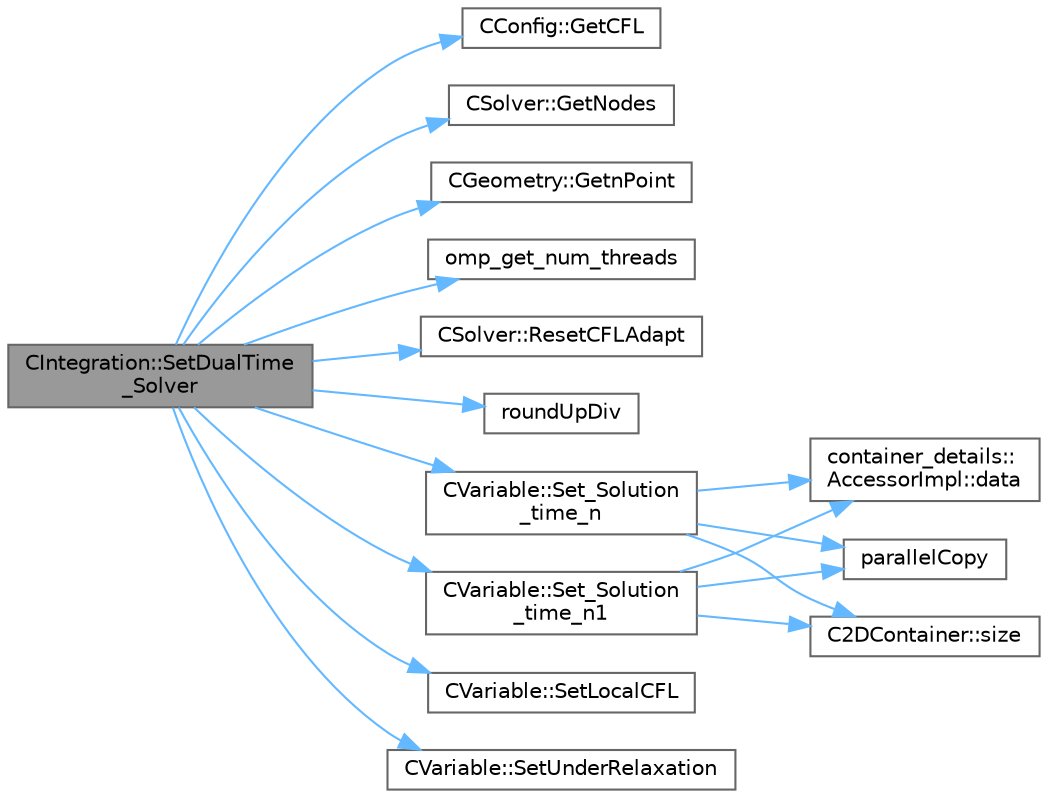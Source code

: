 digraph "CIntegration::SetDualTime_Solver"
{
 // LATEX_PDF_SIZE
  bgcolor="transparent";
  edge [fontname=Helvetica,fontsize=10,labelfontname=Helvetica,labelfontsize=10];
  node [fontname=Helvetica,fontsize=10,shape=box,height=0.2,width=0.4];
  rankdir="LR";
  Node1 [id="Node000001",label="CIntegration::SetDualTime\l_Solver",height=0.2,width=0.4,color="gray40", fillcolor="grey60", style="filled", fontcolor="black",tooltip="Save the solution at different time steps, and reset certain fields for the next timestep."];
  Node1 -> Node2 [id="edge1_Node000001_Node000002",color="steelblue1",style="solid",tooltip=" "];
  Node2 [id="Node000002",label="CConfig::GetCFL",height=0.2,width=0.4,color="grey40", fillcolor="white", style="filled",URL="$classCConfig.html#a327893f15ca36b27db6201a7cb787022",tooltip="Get the Courant Friedrich Levi number for each grid."];
  Node1 -> Node3 [id="edge2_Node000001_Node000003",color="steelblue1",style="solid",tooltip=" "];
  Node3 [id="Node000003",label="CSolver::GetNodes",height=0.2,width=0.4,color="grey40", fillcolor="white", style="filled",URL="$classCSolver.html#adb28ae3845a6b61cf764a8e9fe4b794e",tooltip="Allow outside access to the nodes of the solver, containing conservatives, primitives,..."];
  Node1 -> Node4 [id="edge3_Node000001_Node000004",color="steelblue1",style="solid",tooltip=" "];
  Node4 [id="Node000004",label="CGeometry::GetnPoint",height=0.2,width=0.4,color="grey40", fillcolor="white", style="filled",URL="$classCGeometry.html#a275fb07cd99ab79d7a04b4862280169d",tooltip="Get number of points."];
  Node1 -> Node5 [id="edge4_Node000001_Node000005",color="steelblue1",style="solid",tooltip=" "];
  Node5 [id="Node000005",label="omp_get_num_threads",height=0.2,width=0.4,color="grey40", fillcolor="white", style="filled",URL="$omp__structure_8hpp.html#a15e588e219ac407d67b02755aab67506",tooltip="Number of threads in current team."];
  Node1 -> Node6 [id="edge5_Node000001_Node000006",color="steelblue1",style="solid",tooltip=" "];
  Node6 [id="Node000006",label="CSolver::ResetCFLAdapt",height=0.2,width=0.4,color="grey40", fillcolor="white", style="filled",URL="$classCSolver.html#af80681dac3e3fbb1c0e816322fe02b2b",tooltip="Reset the local CFL adaption variables."];
  Node1 -> Node7 [id="edge6_Node000001_Node000007",color="steelblue1",style="solid",tooltip=" "];
  Node7 [id="Node000007",label="roundUpDiv",height=0.2,width=0.4,color="grey40", fillcolor="white", style="filled",URL="$omp__structure_8hpp.html#a1c00281f52b615b111a4990b2d2a5157",tooltip="Integer division rounding up."];
  Node1 -> Node8 [id="edge7_Node000001_Node000008",color="steelblue1",style="solid",tooltip=" "];
  Node8 [id="Node000008",label="CVariable::Set_Solution\l_time_n",height=0.2,width=0.4,color="grey40", fillcolor="white", style="filled",URL="$classCVariable.html#abf55f051089ec13d9c0422ed3389a9dc",tooltip="Set the variable solution at time n."];
  Node8 -> Node9 [id="edge8_Node000008_Node000009",color="steelblue1",style="solid",tooltip=" "];
  Node9 [id="Node000009",label="container_details::\lAccessorImpl::data",height=0.2,width=0.4,color="grey40", fillcolor="white", style="filled",URL="$classcontainer__details_1_1AccessorImpl.html#a25b798e6041a085aa19399d0047b6a91",tooltip=" "];
  Node8 -> Node10 [id="edge9_Node000008_Node000010",color="steelblue1",style="solid",tooltip=" "];
  Node10 [id="Node000010",label="parallelCopy",height=0.2,width=0.4,color="grey40", fillcolor="white", style="filled",URL="$omp__structure_8hpp.html#a3af8b37ed645164f4c3441fa75e5fa76",tooltip="Copy data from one array-like object to another in parallel."];
  Node8 -> Node11 [id="edge10_Node000008_Node000011",color="steelblue1",style="solid",tooltip=" "];
  Node11 [id="Node000011",label="C2DContainer::size",height=0.2,width=0.4,color="grey40", fillcolor="white", style="filled",URL="$classC2DContainer.html#a8278113dbcf54123f9852e7e44583759",tooltip=" "];
  Node1 -> Node12 [id="edge11_Node000001_Node000012",color="steelblue1",style="solid",tooltip=" "];
  Node12 [id="Node000012",label="CVariable::Set_Solution\l_time_n1",height=0.2,width=0.4,color="grey40", fillcolor="white", style="filled",URL="$classCVariable.html#a527a337871bb37c3bb2df40c2b946884",tooltip="Set the variable solution at time n-1."];
  Node12 -> Node9 [id="edge12_Node000012_Node000009",color="steelblue1",style="solid",tooltip=" "];
  Node12 -> Node10 [id="edge13_Node000012_Node000010",color="steelblue1",style="solid",tooltip=" "];
  Node12 -> Node11 [id="edge14_Node000012_Node000011",color="steelblue1",style="solid",tooltip=" "];
  Node1 -> Node13 [id="edge15_Node000001_Node000013",color="steelblue1",style="solid",tooltip=" "];
  Node13 [id="Node000013",label="CVariable::SetLocalCFL",height=0.2,width=0.4,color="grey40", fillcolor="white", style="filled",URL="$classCVariable.html#a77d2f7f3fb35de75f915725662790060",tooltip="Set the value of the local CFL number for the current control volume (CV)."];
  Node1 -> Node14 [id="edge16_Node000001_Node000014",color="steelblue1",style="solid",tooltip=" "];
  Node14 [id="Node000014",label="CVariable::SetUnderRelaxation",height=0.2,width=0.4,color="grey40", fillcolor="white", style="filled",URL="$classCVariable.html#a9b8011eec0bc306643d276db7fd39413",tooltip="Set the value of the under-relaxation parameter for the current control volume (CV)."];
}
